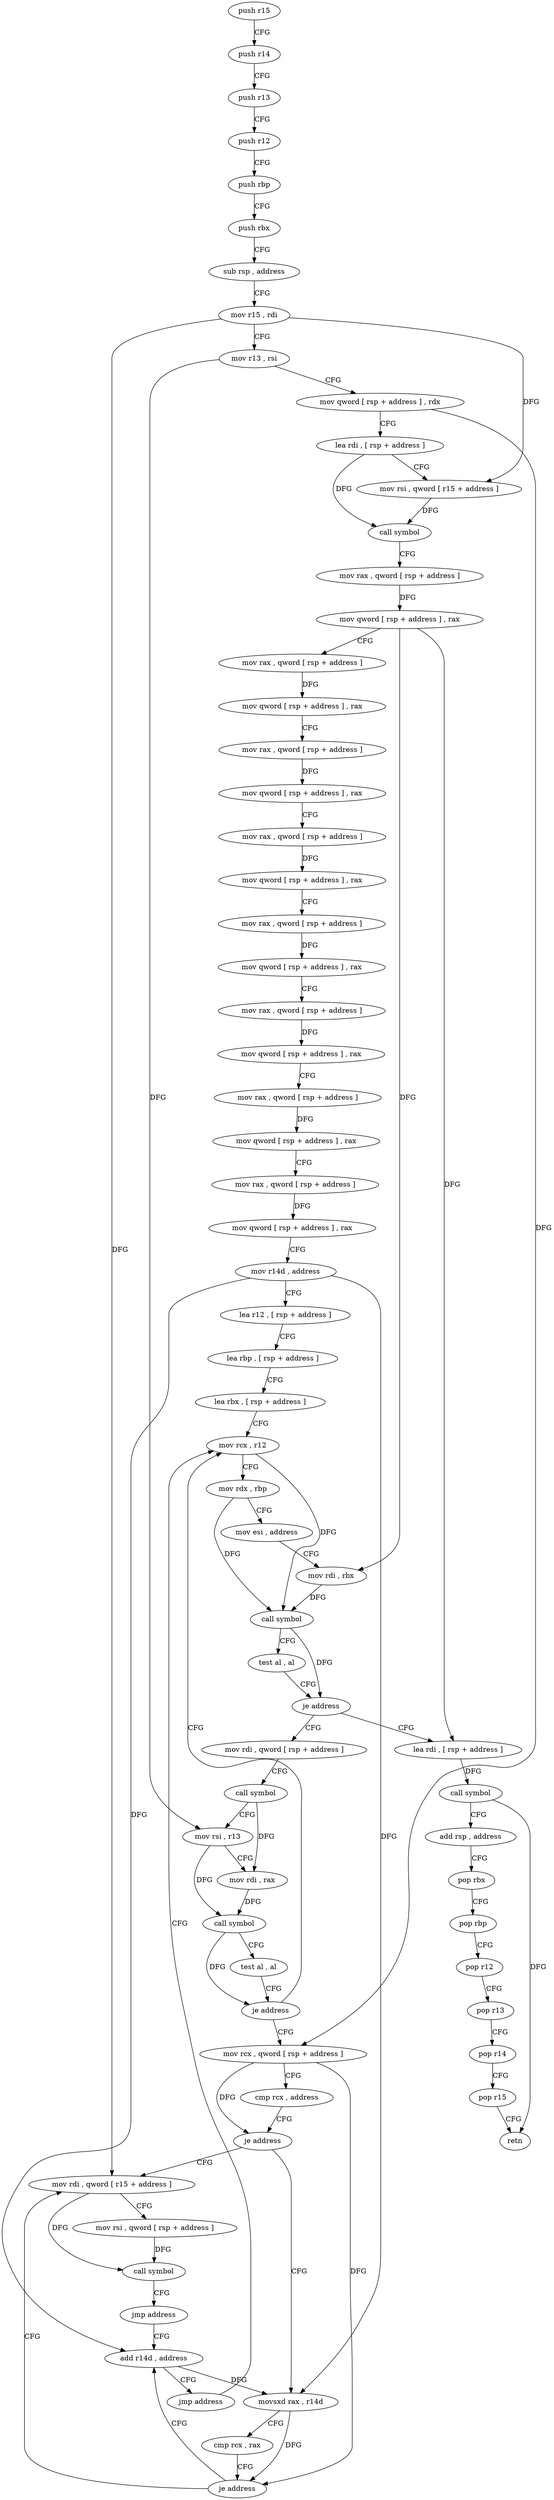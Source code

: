 digraph "func" {
"85408" [label = "push r15" ]
"85410" [label = "push r14" ]
"85412" [label = "push r13" ]
"85414" [label = "push r12" ]
"85416" [label = "push rbp" ]
"85417" [label = "push rbx" ]
"85418" [label = "sub rsp , address" ]
"85425" [label = "mov r15 , rdi" ]
"85428" [label = "mov r13 , rsi" ]
"85431" [label = "mov qword [ rsp + address ] , rdx" ]
"85436" [label = "lea rdi , [ rsp + address ]" ]
"85441" [label = "mov rsi , qword [ r15 + address ]" ]
"85445" [label = "call symbol" ]
"85450" [label = "mov rax , qword [ rsp + address ]" ]
"85455" [label = "mov qword [ rsp + address ] , rax" ]
"85460" [label = "mov rax , qword [ rsp + address ]" ]
"85465" [label = "mov qword [ rsp + address ] , rax" ]
"85470" [label = "mov rax , qword [ rsp + address ]" ]
"85475" [label = "mov qword [ rsp + address ] , rax" ]
"85480" [label = "mov rax , qword [ rsp + address ]" ]
"85485" [label = "mov qword [ rsp + address ] , rax" ]
"85490" [label = "mov rax , qword [ rsp + address ]" ]
"85495" [label = "mov qword [ rsp + address ] , rax" ]
"85503" [label = "mov rax , qword [ rsp + address ]" ]
"85508" [label = "mov qword [ rsp + address ] , rax" ]
"85516" [label = "mov rax , qword [ rsp + address ]" ]
"85521" [label = "mov qword [ rsp + address ] , rax" ]
"85529" [label = "mov rax , qword [ rsp + address ]" ]
"85534" [label = "mov qword [ rsp + address ] , rax" ]
"85542" [label = "mov r14d , address" ]
"85548" [label = "lea r12 , [ rsp + address ]" ]
"85553" [label = "lea rbp , [ rsp + address ]" ]
"85561" [label = "lea rbx , [ rsp + address ]" ]
"85566" [label = "mov rcx , r12" ]
"85658" [label = "lea rdi , [ rsp + address ]" ]
"85663" [label = "call symbol" ]
"85668" [label = "add rsp , address" ]
"85675" [label = "pop rbx" ]
"85676" [label = "pop rbp" ]
"85677" [label = "pop r12" ]
"85679" [label = "pop r13" ]
"85681" [label = "pop r14" ]
"85683" [label = "pop r15" ]
"85685" [label = "retn" ]
"85589" [label = "mov rdi , qword [ rsp + address ]" ]
"85597" [label = "call symbol" ]
"85602" [label = "mov rsi , r13" ]
"85605" [label = "mov rdi , rax" ]
"85608" [label = "call symbol" ]
"85613" [label = "test al , al" ]
"85615" [label = "je address" ]
"85617" [label = "mov rcx , qword [ rsp + address ]" ]
"85569" [label = "mov rdx , rbp" ]
"85572" [label = "mov esi , address" ]
"85577" [label = "mov rdi , rbx" ]
"85580" [label = "call symbol" ]
"85585" [label = "test al , al" ]
"85587" [label = "je address" ]
"85622" [label = "cmp rcx , address" ]
"85626" [label = "je address" ]
"85642" [label = "mov rdi , qword [ r15 + address ]" ]
"85628" [label = "movsxd rax , r14d" ]
"85646" [label = "mov rsi , qword [ rsp + address ]" ]
"85651" [label = "call symbol" ]
"85656" [label = "jmp address" ]
"85636" [label = "add r14d , address" ]
"85631" [label = "cmp rcx , rax" ]
"85634" [label = "je address" ]
"85640" [label = "jmp address" ]
"85408" -> "85410" [ label = "CFG" ]
"85410" -> "85412" [ label = "CFG" ]
"85412" -> "85414" [ label = "CFG" ]
"85414" -> "85416" [ label = "CFG" ]
"85416" -> "85417" [ label = "CFG" ]
"85417" -> "85418" [ label = "CFG" ]
"85418" -> "85425" [ label = "CFG" ]
"85425" -> "85428" [ label = "CFG" ]
"85425" -> "85441" [ label = "DFG" ]
"85425" -> "85642" [ label = "DFG" ]
"85428" -> "85431" [ label = "CFG" ]
"85428" -> "85602" [ label = "DFG" ]
"85431" -> "85436" [ label = "CFG" ]
"85431" -> "85617" [ label = "DFG" ]
"85436" -> "85441" [ label = "CFG" ]
"85436" -> "85445" [ label = "DFG" ]
"85441" -> "85445" [ label = "DFG" ]
"85445" -> "85450" [ label = "CFG" ]
"85450" -> "85455" [ label = "DFG" ]
"85455" -> "85460" [ label = "CFG" ]
"85455" -> "85577" [ label = "DFG" ]
"85455" -> "85658" [ label = "DFG" ]
"85460" -> "85465" [ label = "DFG" ]
"85465" -> "85470" [ label = "CFG" ]
"85470" -> "85475" [ label = "DFG" ]
"85475" -> "85480" [ label = "CFG" ]
"85480" -> "85485" [ label = "DFG" ]
"85485" -> "85490" [ label = "CFG" ]
"85490" -> "85495" [ label = "DFG" ]
"85495" -> "85503" [ label = "CFG" ]
"85503" -> "85508" [ label = "DFG" ]
"85508" -> "85516" [ label = "CFG" ]
"85516" -> "85521" [ label = "DFG" ]
"85521" -> "85529" [ label = "CFG" ]
"85529" -> "85534" [ label = "DFG" ]
"85534" -> "85542" [ label = "CFG" ]
"85542" -> "85548" [ label = "CFG" ]
"85542" -> "85628" [ label = "DFG" ]
"85542" -> "85636" [ label = "DFG" ]
"85548" -> "85553" [ label = "CFG" ]
"85553" -> "85561" [ label = "CFG" ]
"85561" -> "85566" [ label = "CFG" ]
"85566" -> "85569" [ label = "CFG" ]
"85566" -> "85580" [ label = "DFG" ]
"85658" -> "85663" [ label = "DFG" ]
"85663" -> "85668" [ label = "CFG" ]
"85663" -> "85685" [ label = "DFG" ]
"85668" -> "85675" [ label = "CFG" ]
"85675" -> "85676" [ label = "CFG" ]
"85676" -> "85677" [ label = "CFG" ]
"85677" -> "85679" [ label = "CFG" ]
"85679" -> "85681" [ label = "CFG" ]
"85681" -> "85683" [ label = "CFG" ]
"85683" -> "85685" [ label = "CFG" ]
"85589" -> "85597" [ label = "CFG" ]
"85597" -> "85602" [ label = "CFG" ]
"85597" -> "85605" [ label = "DFG" ]
"85602" -> "85605" [ label = "CFG" ]
"85602" -> "85608" [ label = "DFG" ]
"85605" -> "85608" [ label = "DFG" ]
"85608" -> "85613" [ label = "CFG" ]
"85608" -> "85615" [ label = "DFG" ]
"85613" -> "85615" [ label = "CFG" ]
"85615" -> "85566" [ label = "CFG" ]
"85615" -> "85617" [ label = "CFG" ]
"85617" -> "85622" [ label = "CFG" ]
"85617" -> "85626" [ label = "DFG" ]
"85617" -> "85634" [ label = "DFG" ]
"85569" -> "85572" [ label = "CFG" ]
"85569" -> "85580" [ label = "DFG" ]
"85572" -> "85577" [ label = "CFG" ]
"85577" -> "85580" [ label = "DFG" ]
"85580" -> "85585" [ label = "CFG" ]
"85580" -> "85587" [ label = "DFG" ]
"85585" -> "85587" [ label = "CFG" ]
"85587" -> "85658" [ label = "CFG" ]
"85587" -> "85589" [ label = "CFG" ]
"85622" -> "85626" [ label = "CFG" ]
"85626" -> "85642" [ label = "CFG" ]
"85626" -> "85628" [ label = "CFG" ]
"85642" -> "85646" [ label = "CFG" ]
"85642" -> "85651" [ label = "DFG" ]
"85628" -> "85631" [ label = "CFG" ]
"85628" -> "85634" [ label = "DFG" ]
"85646" -> "85651" [ label = "DFG" ]
"85651" -> "85656" [ label = "CFG" ]
"85656" -> "85636" [ label = "CFG" ]
"85636" -> "85640" [ label = "CFG" ]
"85636" -> "85628" [ label = "DFG" ]
"85631" -> "85634" [ label = "CFG" ]
"85634" -> "85642" [ label = "CFG" ]
"85634" -> "85636" [ label = "CFG" ]
"85640" -> "85566" [ label = "CFG" ]
}
